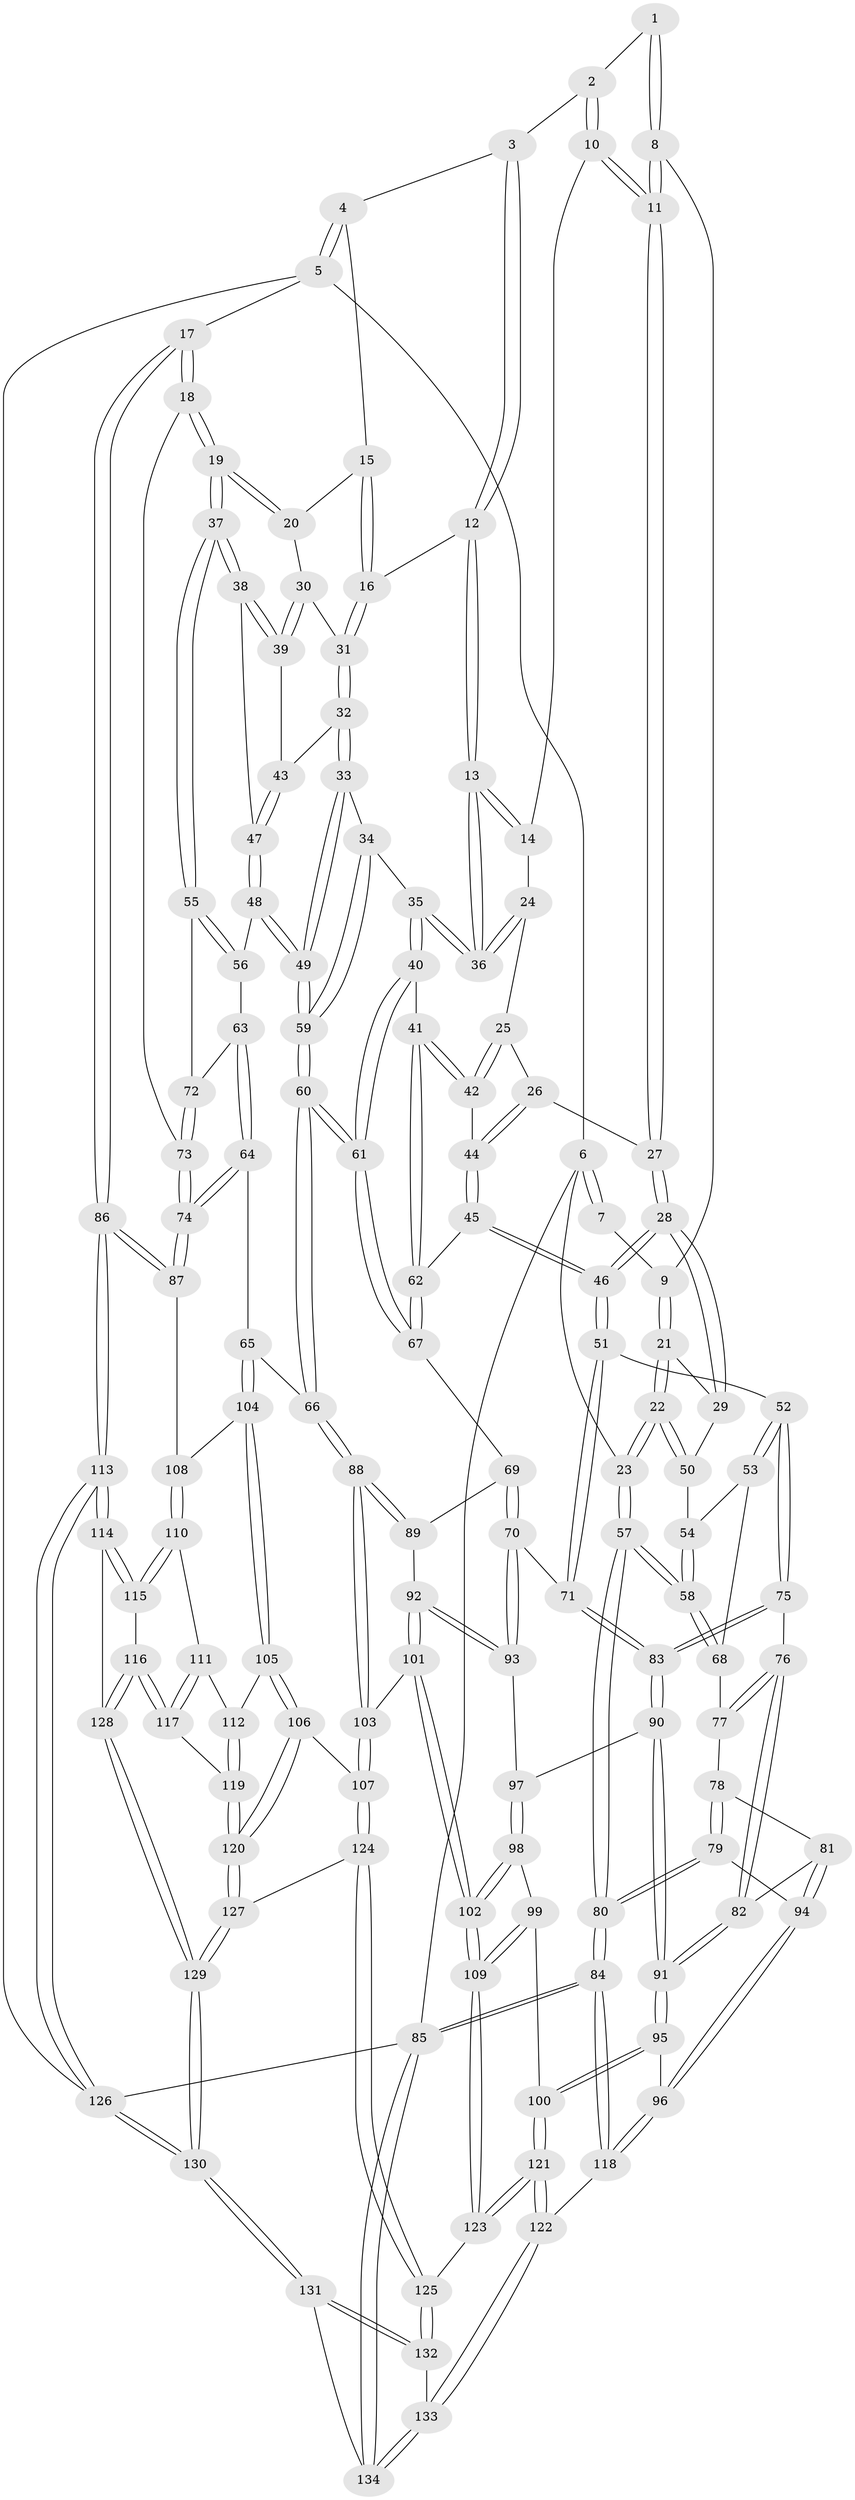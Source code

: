 // coarse degree distribution, {4: 0.47761194029850745, 3: 0.1044776119402985, 6: 0.029850746268656716, 5: 0.26865671641791045, 8: 0.05970149253731343, 2: 0.04477611940298507, 7: 0.014925373134328358}
// Generated by graph-tools (version 1.1) at 2025/06/03/04/25 22:06:48]
// undirected, 134 vertices, 332 edges
graph export_dot {
graph [start="1"]
  node [color=gray90,style=filled];
  1 [pos="+0.21781964485461594+0"];
  2 [pos="+0.4659132753348814+0"];
  3 [pos="+0.5250501569375751+0"];
  4 [pos="+0.7867956375850269+0"];
  5 [pos="+1+0"];
  6 [pos="+0+0"];
  7 [pos="+0.10292914842735959+0"];
  8 [pos="+0.28613099538273623+0.06261510786841296"];
  9 [pos="+0.19995214615793871+0.03262892488720527"];
  10 [pos="+0.45550813207540847+0"];
  11 [pos="+0.30022212044407304+0.08210089920779408"];
  12 [pos="+0.6075176542871145+0.07184989570329316"];
  13 [pos="+0.581743442250956+0.08509585484892367"];
  14 [pos="+0.4611304122185635+0"];
  15 [pos="+0.7858109740049862+0"];
  16 [pos="+0.6292136085973377+0.074277348555551"];
  17 [pos="+1+0.21305641019845703"];
  18 [pos="+1+0.2185066100397031"];
  19 [pos="+1+0.2187118282993629"];
  20 [pos="+0.8070230845727707+0.002709823515592412"];
  21 [pos="+0.14480902822345235+0.1249744450445072"];
  22 [pos="+0+0"];
  23 [pos="+0+0"];
  24 [pos="+0.441985936935826+0.06563141385042232"];
  25 [pos="+0.41185965250938417+0.08612667540831354"];
  26 [pos="+0.32704241494794994+0.11257903445328583"];
  27 [pos="+0.30606290246643286+0.10669633182691585"];
  28 [pos="+0.21320651261329757+0.18050495519009443"];
  29 [pos="+0.16910530017016026+0.16617988430444877"];
  30 [pos="+0.8007843549740995+0.01882705673487181"];
  31 [pos="+0.6730062245366645+0.10332952746772621"];
  32 [pos="+0.680216239480972+0.16251280261136655"];
  33 [pos="+0.6621366864272271+0.18992895609089583"];
  34 [pos="+0.554562406543492+0.2194820206682747"];
  35 [pos="+0.5333659009816736+0.22214068353070887"];
  36 [pos="+0.529735483163124+0.15714406833779024"];
  37 [pos="+1+0.23284904610308352"];
  38 [pos="+0.8258211869010809+0.1747904780502202"];
  39 [pos="+0.8085342802010592+0.1457432428480776"];
  40 [pos="+0.5070853267852921+0.25845360691584374"];
  41 [pos="+0.5021979815588572+0.25927217131003377"];
  42 [pos="+0.44127868554709765+0.2533438762565767"];
  43 [pos="+0.6924529340473352+0.16348590762377357"];
  44 [pos="+0.40761912079030244+0.2562612834847327"];
  45 [pos="+0.2828554689355209+0.33449767966392774"];
  46 [pos="+0.2813772582482592+0.33506505220190524"];
  47 [pos="+0.7856742555353275+0.23936434075052035"];
  48 [pos="+0.7667232063014381+0.29460705322148395"];
  49 [pos="+0.7327030817208972+0.30821239939004347"];
  50 [pos="+0.11002104869935016+0.2165081598718214"];
  51 [pos="+0.2671474512723619+0.3609643306901128"];
  52 [pos="+0.20434951711548785+0.38720701438960775"];
  53 [pos="+0.15508989700038298+0.35547327052933275"];
  54 [pos="+0.09031924188340494+0.23469045105189987"];
  55 [pos="+1+0.23467440278545126"];
  56 [pos="+0.7979829327101051+0.3067533324891076"];
  57 [pos="+0+0.27690650881072465"];
  58 [pos="+0+0.2873384537813576"];
  59 [pos="+0.7221468013443867+0.3211680739817679"];
  60 [pos="+0.646720466640716+0.45027354243273227"];
  61 [pos="+0.6272639571826635+0.43912186639613077"];
  62 [pos="+0.44168048532662546+0.3954869329797339"];
  63 [pos="+0.8654418232751291+0.4057905025775939"];
  64 [pos="+0.7770831596586717+0.48772542840974736"];
  65 [pos="+0.7186348719479294+0.5026014427366324"];
  66 [pos="+0.6518043743324718+0.46093120269567595"];
  67 [pos="+0.4599426619520846+0.45767967871661974"];
  68 [pos="+0+0.33512607297327884"];
  69 [pos="+0.44737318987610697+0.4682445567879432"];
  70 [pos="+0.3787664678682499+0.49620764313944526"];
  71 [pos="+0.31822167846921906+0.4434874220328586"];
  72 [pos="+0.875689752781614+0.40441111771323585"];
  73 [pos="+0.9393728251938936+0.4841043628803763"];
  74 [pos="+0.940603445500411+0.5551110026811013"];
  75 [pos="+0.16847779631315843+0.4405383092295919"];
  76 [pos="+0.16115913962302808+0.44751088664452054"];
  77 [pos="+0.017676369688571843+0.4036667856807428"];
  78 [pos="+0.03687559607946883+0.4632393671901288"];
  79 [pos="+0+0.613789751133305"];
  80 [pos="+0+0.651919301269634"];
  81 [pos="+0.1157902968705094+0.5038114605603494"];
  82 [pos="+0.13690575701265467+0.49400279705937017"];
  83 [pos="+0.2561376201290293+0.5450616486330033"];
  84 [pos="+0+0.7816523609057164"];
  85 [pos="+0+1"];
  86 [pos="+1+0.5951906689427501"];
  87 [pos="+0.9658627261534233+0.5926461927812606"];
  88 [pos="+0.5757487189513719+0.5673832485455996"];
  89 [pos="+0.48197934073344806+0.5434303169972967"];
  90 [pos="+0.25637909613950677+0.5749505426148757"];
  91 [pos="+0.2072701777525189+0.6329472064627508"];
  92 [pos="+0.4371539959701614+0.5927299852562908"];
  93 [pos="+0.37484095998473155+0.5552797378642105"];
  94 [pos="+0.0016491331173946091+0.6047821876178173"];
  95 [pos="+0.2004704265531967+0.6790600456706635"];
  96 [pos="+0.17563334328840355+0.6800652136551759"];
  97 [pos="+0.36938310981277495+0.5609132101297074"];
  98 [pos="+0.34983802339080444+0.633508300901453"];
  99 [pos="+0.306477832946845+0.6647689609498326"];
  100 [pos="+0.2032043626488776+0.6817968751607698"];
  101 [pos="+0.5111534211413139+0.6898499016207584"];
  102 [pos="+0.45978338087228265+0.7225558258348078"];
  103 [pos="+0.5315478629040503+0.6873499721563009"];
  104 [pos="+0.7239161386533713+0.5223884252375515"];
  105 [pos="+0.7409866918977789+0.6739001718881058"];
  106 [pos="+0.6278076059632188+0.7297492445964229"];
  107 [pos="+0.5914247207783025+0.7282422475561318"];
  108 [pos="+0.920294881018087+0.6400086503231909"];
  109 [pos="+0.41477734550187734+0.776596642749862"];
  110 [pos="+0.9079311447205389+0.6593116939160146"];
  111 [pos="+0.9027410424160455+0.6619293155905072"];
  112 [pos="+0.7871947858385778+0.702372669681424"];
  113 [pos="+1+0.7909061911191692"];
  114 [pos="+1+0.7915000610648695"];
  115 [pos="+0.9625137142865086+0.7663803020957444"];
  116 [pos="+0.8947981365469065+0.8451282033799316"];
  117 [pos="+0.8801539896655467+0.8221237272863049"];
  118 [pos="+0.005394961578236717+0.8231405305516148"];
  119 [pos="+0.7912050693461056+0.7260787337587816"];
  120 [pos="+0.7306570800908481+0.892022801819162"];
  121 [pos="+0.271779845431936+0.8886146805187511"];
  122 [pos="+0.23125204872430283+0.9532117447890366"];
  123 [pos="+0.38230774163759956+0.8429086976622305"];
  124 [pos="+0.5671445956937341+0.8706616149559315"];
  125 [pos="+0.5161396667373485+0.9169041813360806"];
  126 [pos="+1+1"];
  127 [pos="+0.7312594398031612+0.8975152223250342"];
  128 [pos="+0.8932459052880918+0.8693672960168449"];
  129 [pos="+0.8278630454675147+1"];
  130 [pos="+0.8541287982713822+1"];
  131 [pos="+0.6095825119657415+1"];
  132 [pos="+0.5303454131815235+0.9780274649011317"];
  133 [pos="+0.22878864937192528+0.9971967210789784"];
  134 [pos="+0.19716568603599255+1"];
  1 -- 2;
  1 -- 8;
  1 -- 8;
  2 -- 3;
  2 -- 10;
  2 -- 10;
  3 -- 4;
  3 -- 12;
  3 -- 12;
  4 -- 5;
  4 -- 5;
  4 -- 15;
  5 -- 6;
  5 -- 17;
  5 -- 126;
  6 -- 7;
  6 -- 7;
  6 -- 23;
  6 -- 85;
  7 -- 9;
  8 -- 9;
  8 -- 11;
  8 -- 11;
  9 -- 21;
  9 -- 21;
  10 -- 11;
  10 -- 11;
  10 -- 14;
  11 -- 27;
  11 -- 27;
  12 -- 13;
  12 -- 13;
  12 -- 16;
  13 -- 14;
  13 -- 14;
  13 -- 36;
  13 -- 36;
  14 -- 24;
  15 -- 16;
  15 -- 16;
  15 -- 20;
  16 -- 31;
  16 -- 31;
  17 -- 18;
  17 -- 18;
  17 -- 86;
  17 -- 86;
  18 -- 19;
  18 -- 19;
  18 -- 73;
  19 -- 20;
  19 -- 20;
  19 -- 37;
  19 -- 37;
  20 -- 30;
  21 -- 22;
  21 -- 22;
  21 -- 29;
  22 -- 23;
  22 -- 23;
  22 -- 50;
  22 -- 50;
  23 -- 57;
  23 -- 57;
  24 -- 25;
  24 -- 36;
  24 -- 36;
  25 -- 26;
  25 -- 42;
  25 -- 42;
  26 -- 27;
  26 -- 44;
  26 -- 44;
  27 -- 28;
  27 -- 28;
  28 -- 29;
  28 -- 29;
  28 -- 46;
  28 -- 46;
  29 -- 50;
  30 -- 31;
  30 -- 39;
  30 -- 39;
  31 -- 32;
  31 -- 32;
  32 -- 33;
  32 -- 33;
  32 -- 43;
  33 -- 34;
  33 -- 49;
  33 -- 49;
  34 -- 35;
  34 -- 59;
  34 -- 59;
  35 -- 36;
  35 -- 36;
  35 -- 40;
  35 -- 40;
  37 -- 38;
  37 -- 38;
  37 -- 55;
  37 -- 55;
  38 -- 39;
  38 -- 39;
  38 -- 47;
  39 -- 43;
  40 -- 41;
  40 -- 61;
  40 -- 61;
  41 -- 42;
  41 -- 42;
  41 -- 62;
  41 -- 62;
  42 -- 44;
  43 -- 47;
  43 -- 47;
  44 -- 45;
  44 -- 45;
  45 -- 46;
  45 -- 46;
  45 -- 62;
  46 -- 51;
  46 -- 51;
  47 -- 48;
  47 -- 48;
  48 -- 49;
  48 -- 49;
  48 -- 56;
  49 -- 59;
  49 -- 59;
  50 -- 54;
  51 -- 52;
  51 -- 71;
  51 -- 71;
  52 -- 53;
  52 -- 53;
  52 -- 75;
  52 -- 75;
  53 -- 54;
  53 -- 68;
  54 -- 58;
  54 -- 58;
  55 -- 56;
  55 -- 56;
  55 -- 72;
  56 -- 63;
  57 -- 58;
  57 -- 58;
  57 -- 80;
  57 -- 80;
  58 -- 68;
  58 -- 68;
  59 -- 60;
  59 -- 60;
  60 -- 61;
  60 -- 61;
  60 -- 66;
  60 -- 66;
  61 -- 67;
  61 -- 67;
  62 -- 67;
  62 -- 67;
  63 -- 64;
  63 -- 64;
  63 -- 72;
  64 -- 65;
  64 -- 74;
  64 -- 74;
  65 -- 66;
  65 -- 104;
  65 -- 104;
  66 -- 88;
  66 -- 88;
  67 -- 69;
  68 -- 77;
  69 -- 70;
  69 -- 70;
  69 -- 89;
  70 -- 71;
  70 -- 93;
  70 -- 93;
  71 -- 83;
  71 -- 83;
  72 -- 73;
  72 -- 73;
  73 -- 74;
  73 -- 74;
  74 -- 87;
  74 -- 87;
  75 -- 76;
  75 -- 83;
  75 -- 83;
  76 -- 77;
  76 -- 77;
  76 -- 82;
  76 -- 82;
  77 -- 78;
  78 -- 79;
  78 -- 79;
  78 -- 81;
  79 -- 80;
  79 -- 80;
  79 -- 94;
  80 -- 84;
  80 -- 84;
  81 -- 82;
  81 -- 94;
  81 -- 94;
  82 -- 91;
  82 -- 91;
  83 -- 90;
  83 -- 90;
  84 -- 85;
  84 -- 85;
  84 -- 118;
  84 -- 118;
  85 -- 134;
  85 -- 134;
  85 -- 126;
  86 -- 87;
  86 -- 87;
  86 -- 113;
  86 -- 113;
  87 -- 108;
  88 -- 89;
  88 -- 89;
  88 -- 103;
  88 -- 103;
  89 -- 92;
  90 -- 91;
  90 -- 91;
  90 -- 97;
  91 -- 95;
  91 -- 95;
  92 -- 93;
  92 -- 93;
  92 -- 101;
  92 -- 101;
  93 -- 97;
  94 -- 96;
  94 -- 96;
  95 -- 96;
  95 -- 100;
  95 -- 100;
  96 -- 118;
  96 -- 118;
  97 -- 98;
  97 -- 98;
  98 -- 99;
  98 -- 102;
  98 -- 102;
  99 -- 100;
  99 -- 109;
  99 -- 109;
  100 -- 121;
  100 -- 121;
  101 -- 102;
  101 -- 102;
  101 -- 103;
  102 -- 109;
  102 -- 109;
  103 -- 107;
  103 -- 107;
  104 -- 105;
  104 -- 105;
  104 -- 108;
  105 -- 106;
  105 -- 106;
  105 -- 112;
  106 -- 107;
  106 -- 120;
  106 -- 120;
  107 -- 124;
  107 -- 124;
  108 -- 110;
  108 -- 110;
  109 -- 123;
  109 -- 123;
  110 -- 111;
  110 -- 115;
  110 -- 115;
  111 -- 112;
  111 -- 117;
  111 -- 117;
  112 -- 119;
  112 -- 119;
  113 -- 114;
  113 -- 114;
  113 -- 126;
  113 -- 126;
  114 -- 115;
  114 -- 115;
  114 -- 128;
  115 -- 116;
  116 -- 117;
  116 -- 117;
  116 -- 128;
  116 -- 128;
  117 -- 119;
  118 -- 122;
  119 -- 120;
  119 -- 120;
  120 -- 127;
  120 -- 127;
  121 -- 122;
  121 -- 122;
  121 -- 123;
  121 -- 123;
  122 -- 133;
  122 -- 133;
  123 -- 125;
  124 -- 125;
  124 -- 125;
  124 -- 127;
  125 -- 132;
  125 -- 132;
  126 -- 130;
  126 -- 130;
  127 -- 129;
  127 -- 129;
  128 -- 129;
  128 -- 129;
  129 -- 130;
  129 -- 130;
  130 -- 131;
  130 -- 131;
  131 -- 132;
  131 -- 132;
  131 -- 134;
  132 -- 133;
  133 -- 134;
  133 -- 134;
}
